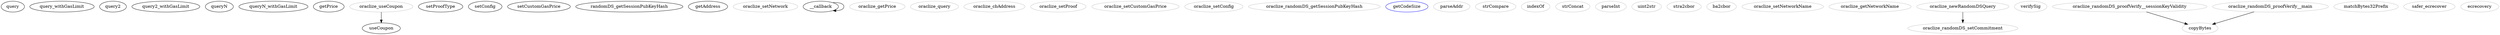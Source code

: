 strict digraph {
  query
  query_withGasLimit
  query2
  query2_withGasLimit
  queryN
  queryN_withGasLimit
  getPrice
  useCoupon
  setProofType
  setConfig
  setCustomGasPrice
  randomDS_getSessionPubKeyHash
  getAddress
  oraclize_setNetwork [color=gray]
  __callback
  oraclize_useCoupon [color=gray]
  oraclize_getPrice [color=gray]
  oraclize_query [color=gray]
  oraclize_cbAddress [color=gray]
  oraclize_setProof [color=gray]
  oraclize_setCustomGasPrice [color=gray]
  oraclize_setConfig [color=gray]
  oraclize_randomDS_getSessionPubKeyHash [color=gray]
  getCodeSize [color=blue]
  parseAddr [color=gray]
  strCompare [color=gray]
  indexOf [color=gray]
  strConcat [color=gray]
  parseInt [color=gray]
  uint2str [color=gray]
  stra2cbor [color=gray]
  ba2cbor [color=gray]
  oraclize_setNetworkName [color=gray]
  oraclize_getNetworkName [color=gray]
  oraclize_newRandomDSQuery [color=gray]
  oraclize_randomDS_setCommitment [color=gray]
  verifySig [color=gray]
  oraclize_randomDS_proofVerify__sessionKeyValidity [color=gray]
  copyBytes [color=gray]
  matchBytes32Prefix [color=gray]
  oraclize_randomDS_proofVerify__main [color=gray]
  safer_ecrecover [color=gray]
  ecrecovery [color=gray]
  __callback -> __callback
  oraclize_useCoupon -> useCoupon
  oraclize_newRandomDSQuery -> oraclize_randomDS_setCommitment
  oraclize_randomDS_proofVerify__sessionKeyValidity -> copyBytes
  oraclize_randomDS_proofVerify__main -> copyBytes
}

